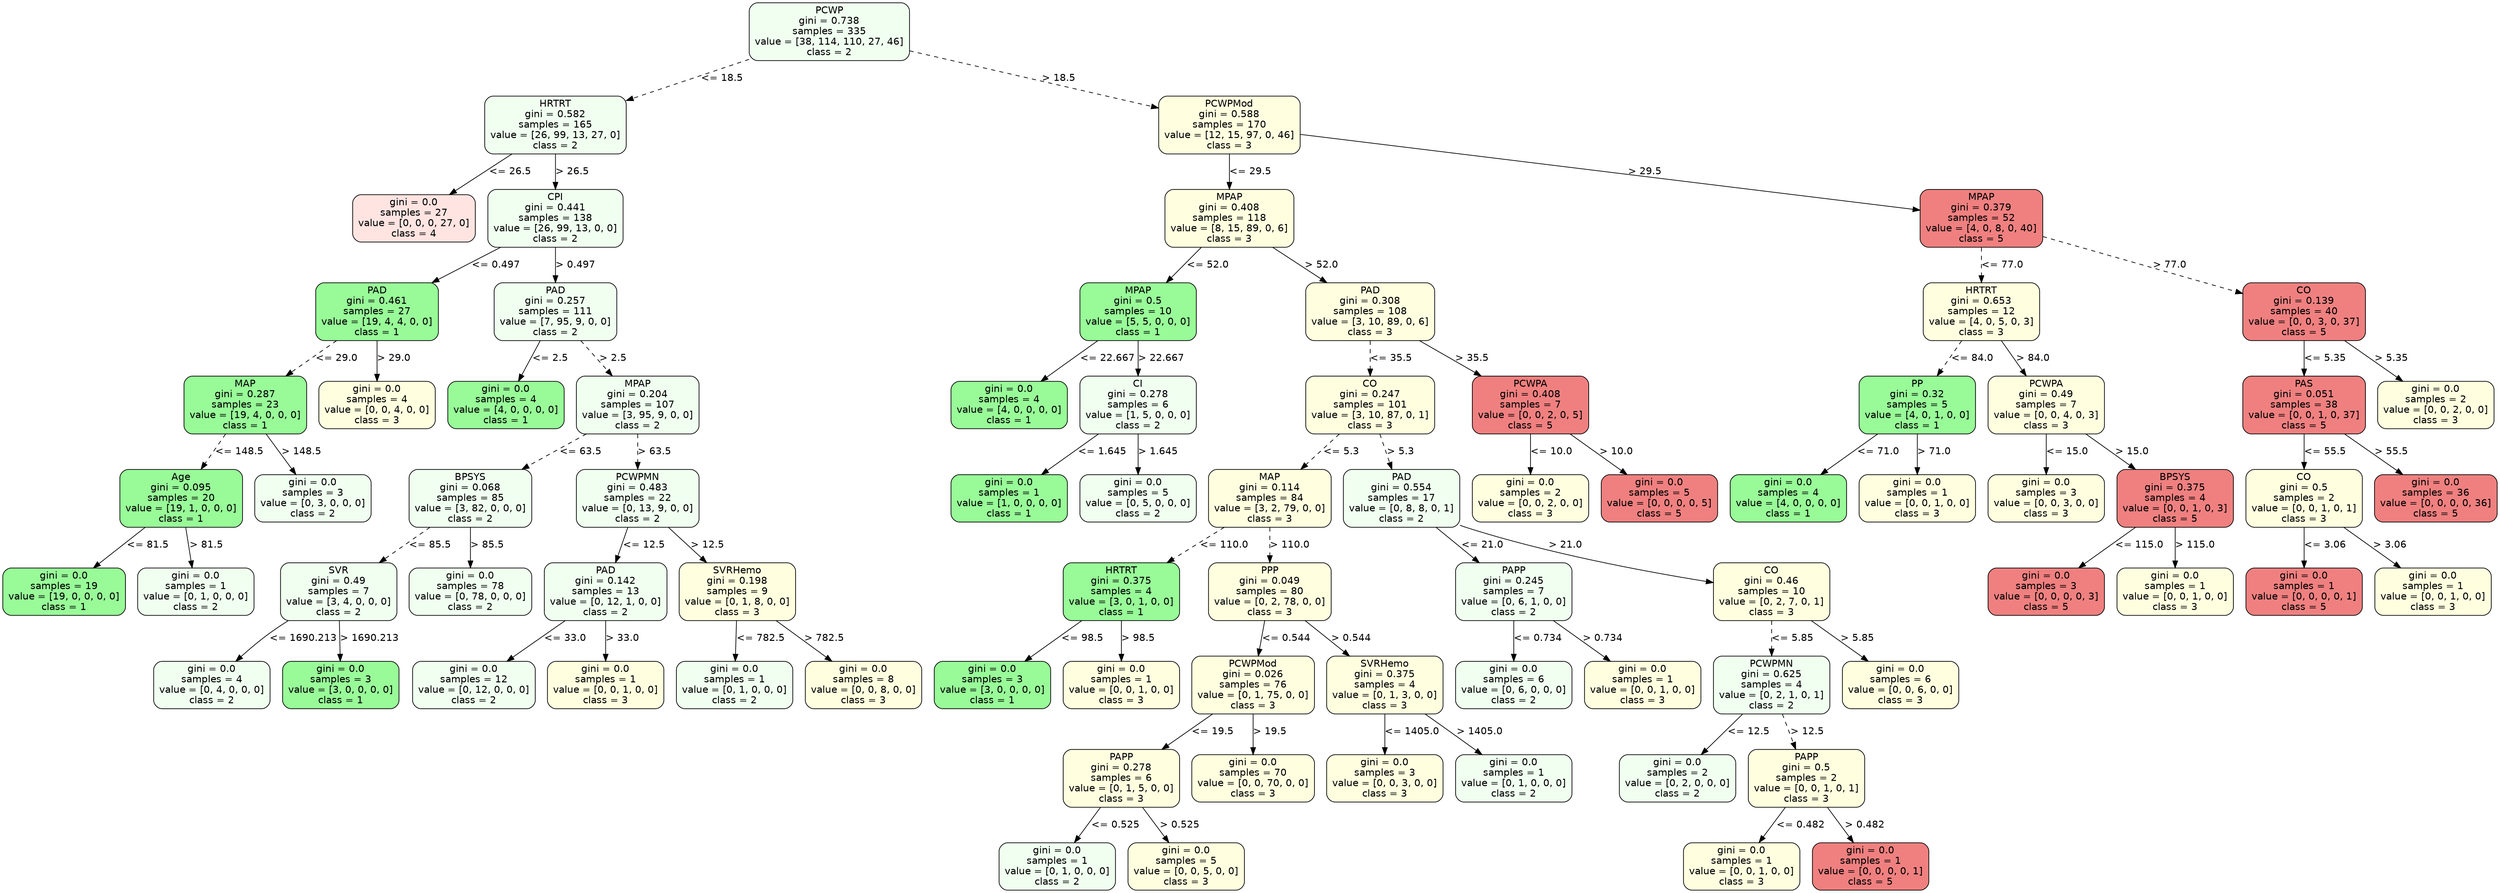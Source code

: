 strict digraph Tree {
	graph [bb="0,0,3056,1274"];
	node [color=black,
		fontname=helvetica,
		label="\N",
		shape=box,
		style="filled, rounded"
	];
	edge [fontname=helvetica];
	0	[fillcolor=honeydew,
		height=1.1528,
		label="PCWP\ngini = 0.738\nsamples = 335\nvalue = [38, 114, 110, 27, 46]\nclass = 2",
		pos="1010.5,1232.5",
		width=2.6667];
	1	[fillcolor=honeydew,
		height=1.1528,
		label="HRTRT\ngini = 0.582\nsamples = 165\nvalue = [26, 99, 13, 27, 0]\nclass = 2",
		pos="674.5,1098.5",
		width=2.3611];
	0 -> 1	[label="<= 18.5",
		labelangle=45,
		labeldistance=2.5,
		lp="877,1165.5",
		op="<=",
		param=18.5,
		pos="e,759.64,1132.9 914.22,1193.7 868.68,1175.8 814.5,1154.5 769.17,1136.7",
		style=dashed];
	26	[fillcolor=lightyellow,
		height=1.1528,
		label="PCWPMod\ngini = 0.588\nsamples = 170\nvalue = [12, 15, 97, 0, 46]\nclass = 3",
		pos="1501.5,1098.5",
		width=2.3611];
	0 -> 26	[label="> 18.5",
		labelangle=-45,
		labeldistance=2.5,
		lp="1291,1165.5",
		op=">",
		param=18.5,
		pos="e,1416.3,1122.4 1106.6,1205.7 1193.3,1182.4 1320.1,1148.3 1406.5,1125",
		style=dashed];
	2	[fillcolor=mistyrose,
		height=0.94444,
		label="gini = 0.0\nsamples = 27\nvalue = [0, 0, 0, 27, 0]\nclass = 4",
		pos="501.5,964.5",
		width=2.0417];
	1 -> 2	[label="<= 26.5",
		lp="617,1031.5",
		op="<=",
		param=26.5,
		pos="e,544.79,998.53 621.18,1056.8 599.44,1040.2 574.4,1021.1 552.86,1004.7",
		style=solid];
	3	[fillcolor=honeydew,
		height=1.1528,
		label="CPI\ngini = 0.441\nsamples = 138\nvalue = [26, 99, 13, 0, 0]\nclass = 2",
		pos="674.5,964.5",
		width=2.25];
	1 -> 3	[label="> 26.5",
		lp="694,1031.5",
		op=">",
		param=26.5,
		pos="e,674.5,1006.3 674.5,1056.8 674.5,1044 674.5,1029.7 674.5,1016.3",
		style=solid];
	4	[fillcolor=palegreen,
		height=1.1528,
		label="PAD\ngini = 0.461\nsamples = 27\nvalue = [19, 4, 4, 0, 0]\nclass = 1",
		pos="456.5,830.5",
		width=2.0417];
	3 -> 4	[label="<= 0.497",
		lp="600,897.5",
		op="<=",
		param=0.497,
		pos="e,523.64,872.15 607.61,923 583.76,908.56 556.74,892.19 532.2,877.34",
		style=solid];
	11	[fillcolor=honeydew,
		height=1.1528,
		label="PAD\ngini = 0.257\nsamples = 111\nvalue = [7, 95, 9, 0, 0]\nclass = 2",
		pos="674.5,830.5",
		width=2.0417];
	3 -> 11	[label="> 0.497",
		lp="697.5,897.5",
		op=">",
		param=0.497,
		pos="e,674.5,872.27 674.5,922.82 674.5,910.02 674.5,895.73 674.5,882.32",
		style=solid];
	5	[fillcolor=palegreen,
		height=1.1528,
		label="MAP\ngini = 0.287\nsamples = 23\nvalue = [19, 4, 0, 0, 0]\nclass = 1",
		pos="294.5,696.5",
		width=2.0417];
	4 -> 5	[label="<= 29.0",
		lp="404,763.5",
		op="<=",
		param=29.0,
		pos="e,344.26,738.05 406.57,788.82 389.4,774.83 370.03,759.04 352.29,744.59",
		style=dashed];
	10	[fillcolor=lightyellow,
		height=0.94444,
		label="gini = 0.0\nsamples = 4\nvalue = [0, 0, 4, 0, 0]\nclass = 3",
		pos="456.5,696.5",
		width=1.9444];
	4 -> 10	[label="> 29.0",
		lp="476,763.5",
		op=">",
		param=29.0,
		pos="e,456.5,730.74 456.5,788.82 456.5,773.68 456.5,756.44 456.5,741.05",
		style=solid];
	6	[fillcolor=palegreen,
		height=1.1528,
		label="Age\ngini = 0.095\nsamples = 20\nvalue = [19, 1, 0, 0, 0]\nclass = 1",
		pos="217.5,562.5",
		width=2.0417];
	5 -> 6	[label="<= 148.5",
		lp="286,629.5",
		op="<=",
		param=148.5,
		pos="e,241.29,604.27 270.77,654.82 263.08,641.64 254.47,626.89 246.45,613.14",
		style=dashed];
	9	[fillcolor=honeydew,
		height=0.94444,
		label="gini = 0.0\nsamples = 3\nvalue = [0, 3, 0, 0, 0]\nclass = 2",
		pos="379.5,562.5",
		width=1.9444];
	5 -> 9	[label="> 148.5",
		lp="363.5,629.5",
		op=">",
		param=148.5,
		pos="e,358.09,596.74 320.7,654.82 330.82,639.1 342.4,621.11 352.59,605.29",
		style=solid];
	7	[fillcolor=palegreen,
		height=0.94444,
		label="gini = 0.0\nsamples = 19\nvalue = [19, 0, 0, 0, 0]\nclass = 1",
		pos="73.5,428.5",
		width=2.0417];
	6 -> 7	[label="<= 81.5",
		lp="174,495.5",
		op="<=",
		param=81.5,
		pos="e,109.77,462.74 173.12,520.82 155.33,504.51 134.89,485.78 117.18,469.54",
		style=solid];
	8	[fillcolor=honeydew,
		height=0.94444,
		label="gini = 0.0\nsamples = 1\nvalue = [0, 1, 0, 0, 0]\nclass = 2",
		pos="235.5,428.5",
		width=1.9444];
	6 -> 8	[label="> 81.5",
		lp="247,495.5",
		op=">",
		param=81.5,
		pos="e,230.97,462.74 223.05,520.82 225.11,505.68 227.46,488.44 229.56,473.05",
		style=solid];
	12	[fillcolor=palegreen,
		height=0.94444,
		label="gini = 0.0\nsamples = 4\nvalue = [4, 0, 0, 0, 0]\nclass = 1",
		pos="614.5,696.5",
		width=1.9444];
	11 -> 12	[label="<= 2.5",
		lp="666.5,763.5",
		op="<=",
		param=2.5,
		pos="e,629.61,730.74 656.01,788.82 648.99,773.39 640.99,755.78 633.89,740.17",
		style=solid];
	13	[fillcolor=honeydew,
		height=1.1528,
		label="MPAP\ngini = 0.204\nsamples = 107\nvalue = [3, 95, 9, 0, 0]\nclass = 2",
		pos="776.5,696.5",
		width=2.0417];
	11 -> 13	[label="> 2.5",
		lp="745,763.5",
		op=">",
		param=2.5,
		pos="e,744.99,738.27 705.94,788.82 716.31,775.39 727.96,760.32 738.75,746.35",
		style=dashed];
	14	[fillcolor=honeydew,
		height=1.1528,
		label="BPSYS\ngini = 0.068\nsamples = 85\nvalue = [3, 82, 0, 0, 0]\nclass = 2",
		pos="572.5,562.5",
		width=2.0417];
	13 -> 14	[label="<= 63.5",
		lp="705,629.5",
		op="<=",
		param=63.5,
		pos="e,635.33,604.15 713.91,655 691.79,640.68 666.74,624.48 643.94,609.73",
		style=dashed];
	19	[fillcolor=honeydew,
		height=1.1528,
		label="PCWPMN\ngini = 0.483\nsamples = 22\nvalue = [0, 13, 9, 0, 0]\nclass = 2",
		pos="776.5,562.5",
		width=2.0417];
	13 -> 19	[label="> 63.5",
		lp="796,629.5",
		op=">",
		param=63.5,
		pos="e,776.5,604.27 776.5,654.82 776.5,642.02 776.5,627.73 776.5,614.32",
		style=dashed];
	15	[fillcolor=honeydew,
		height=1.1528,
		label="SVR\ngini = 0.49\nsamples = 7\nvalue = [3, 4, 0, 0, 0]\nclass = 2",
		pos="410.5,428.5",
		width=1.9444];
	14 -> 15	[label="<= 85.5",
		lp="520,495.5",
		op="<=",
		param=85.5,
		pos="e,460.26,470.05 522.57,520.82 505.4,506.83 486.03,491.04 468.29,476.59",
		style=dashed];
	18	[fillcolor=honeydew,
		height=0.94444,
		label="gini = 0.0\nsamples = 78\nvalue = [0, 78, 0, 0, 0]\nclass = 2",
		pos="572.5,428.5",
		width=2.0417];
	14 -> 18	[label="> 85.5",
		lp="592,495.5",
		op=">",
		param=85.5,
		pos="e,572.5,462.74 572.5,520.82 572.5,505.68 572.5,488.44 572.5,473.05",
		style=solid];
	16	[fillcolor=honeydew,
		height=0.94444,
		label="gini = 0.0\nsamples = 4\nvalue = [0, 4, 0, 0, 0]\nclass = 2",
		pos="254.5,294.5",
		width=1.9444];
	15 -> 16	[label="<= 1690.213",
		lp="369,361.5",
		op="<=",
		param=1690.213,
		pos="e,286.87,328.72 352.95,386.89 345.27,381.05 337.61,374.99 330.5,369 318.29,358.72 305.61,346.94 294.18,335.87",
		style=solid];
	17	[fillcolor=palegreen,
		height=0.94444,
		label="gini = 0.0\nsamples = 3\nvalue = [3, 0, 0, 0, 0]\nclass = 1",
		pos="412.5,294.5",
		width=1.9444];
	15 -> 17	[label="> 1690.213",
		lp="447,361.5",
		op=">",
		param=1690.213,
		pos="e,412,328.74 411.12,386.82 411.35,371.68 411.61,354.44 411.84,339.05",
		style=solid];
	20	[fillcolor=honeydew,
		height=1.1528,
		label="PAD\ngini = 0.142\nsamples = 13\nvalue = [0, 12, 1, 0, 0]\nclass = 2",
		pos="737.5,428.5",
		width=2.0417];
	19 -> 20	[label="<= 12.5",
		lp="782,495.5",
		op="<=",
		param=12.5,
		pos="e,749.55,470.27 764.48,520.82 760.66,507.9 756.39,493.45 752.4,479.92",
		style=solid];
	23	[fillcolor=lightyellow,
		height=1.1528,
		label="SVRHemo\ngini = 0.198\nsamples = 9\nvalue = [0, 1, 8, 0, 0]\nclass = 3",
		pos="899.5,428.5",
		width=1.9444];
	19 -> 23	[label="> 12.5",
		lp="862,495.5",
		op=">",
		param=12.5,
		pos="e,861.51,470.27 814.41,520.82 827.03,507.27 841.22,492.04 854.34,477.96",
		style=solid];
	21	[fillcolor=honeydew,
		height=0.94444,
		label="gini = 0.0\nsamples = 12\nvalue = [0, 12, 0, 0, 0]\nclass = 2",
		pos="575.5,294.5",
		width=2.0417];
	20 -> 21	[label="<= 33.0",
		lp="685,361.5",
		op="<=",
		param=33.0,
		pos="e,616.04,328.53 687.57,386.82 667.3,370.3 643.97,351.29 623.86,334.9",
		style=solid];
	22	[fillcolor=lightyellow,
		height=0.94444,
		label="gini = 0.0\nsamples = 1\nvalue = [0, 0, 1, 0, 0]\nclass = 3",
		pos="737.5,294.5",
		width=1.9444];
	20 -> 22	[label="> 33.0",
		lp="757,361.5",
		op=">",
		param=33.0,
		pos="e,737.5,328.74 737.5,386.82 737.5,371.68 737.5,354.44 737.5,339.05",
		style=solid];
	24	[fillcolor=honeydew,
		height=0.94444,
		label="gini = 0.0\nsamples = 1\nvalue = [0, 1, 0, 0, 0]\nclass = 2",
		pos="895.5,294.5",
		width=1.9444];
	23 -> 24	[label="<= 782.5",
		lp="926,361.5",
		op="<=",
		param=782.5,
		pos="e,896.51,328.74 898.27,386.82 897.81,371.68 897.29,354.44 896.82,339.05",
		style=solid];
	25	[fillcolor=lightyellow,
		height=0.94444,
		label="gini = 0.0\nsamples = 8\nvalue = [0, 0, 8, 0, 0]\nclass = 3",
		pos="1053.5,294.5",
		width=1.9444];
	23 -> 25	[label="> 782.5",
		lp="1004.5,361.5",
		op=">",
		param=782.5,
		pos="e,1015,328.53 946.96,386.82 966.15,370.37 988.22,351.46 1007.3,335.12",
		style=solid];
	27	[fillcolor=lightyellow,
		height=1.1528,
		label="MPAP\ngini = 0.408\nsamples = 118\nvalue = [8, 15, 89, 0, 6]\nclass = 3",
		pos="1501.5,964.5",
		width=2.1528];
	26 -> 27	[label="<= 29.5",
		lp="1525,1031.5",
		op="<=",
		param=29.5,
		pos="e,1501.5,1006.3 1501.5,1056.8 1501.5,1044 1501.5,1029.7 1501.5,1016.3",
		style=solid];
	62	[fillcolor=lightcoral,
		height=1.1528,
		label="MPAP\ngini = 0.379\nsamples = 52\nvalue = [4, 0, 8, 0, 40]\nclass = 5",
		pos="2425.5,964.5",
		width=2.0417];
	26 -> 62	[label="> 29.5",
		lp="2011,1031.5",
		op=">",
		param=29.5,
		pos="e,2351.8,976.03 1586.8,1085.3 1763.3,1060.1 2166.8,1002.5 2341.9,977.45",
		style=solid];
	28	[fillcolor=palegreen,
		height=1.1528,
		label="MPAP\ngini = 0.5\nsamples = 10\nvalue = [5, 5, 0, 0, 0]\nclass = 1",
		pos="1390.5,830.5",
		width=1.9444];
	27 -> 28	[label="<= 52.0",
		lp="1473,897.5",
		op="<=",
		param=52.0,
		pos="e,1424.8,872.27 1467.3,922.82 1455.9,909.27 1443.1,894.04 1431.3,879.96",
		style=solid];
	33	[fillcolor=lightyellow,
		height=1.1528,
		label="PAD\ngini = 0.308\nsamples = 108\nvalue = [3, 10, 89, 0, 6]\nclass = 3",
		pos="1675.5,830.5",
		width=2.1528];
	27 -> 33	[label="> 52.0",
		lp="1614,897.5",
		op=">",
		param=52.0,
		pos="e,1622.1,872.05 1555.1,922.82 1573.7,908.7 1594.7,892.76 1613.9,878.2",
		style=solid];
	29	[fillcolor=palegreen,
		height=0.94444,
		label="gini = 0.0\nsamples = 4\nvalue = [4, 0, 0, 0, 0]\nclass = 1",
		pos="1232.5,696.5",
		width=1.9444];
	28 -> 29	[label="<= 22.667",
		lp="1347.5,763.5",
		op="<=",
		param=22.667,
		pos="e,1272,730.53 1341.8,788.82 1322.1,772.37 1299.5,753.46 1279.9,737.12",
		style=solid];
	30	[fillcolor=honeydew,
		height=1.1528,
		label="CI\ngini = 0.278\nsamples = 6\nvalue = [1, 5, 0, 0, 0]\nclass = 2",
		pos="1390.5,696.5",
		width=1.9444];
	28 -> 30	[label="> 22.667",
		lp="1417.5,763.5",
		op=">",
		param=22.667,
		pos="e,1390.5,738.27 1390.5,788.82 1390.5,776.02 1390.5,761.73 1390.5,748.32",
		style=solid];
	31	[fillcolor=palegreen,
		height=0.94444,
		label="gini = 0.0\nsamples = 1\nvalue = [1, 0, 0, 0, 0]\nclass = 1",
		pos="1232.5,562.5",
		width=1.9444];
	30 -> 31	[label="<= 1.645",
		lp="1344,629.5",
		op="<=",
		param=1.645,
		pos="e,1272,596.53 1341.8,654.82 1322.1,638.37 1299.5,619.46 1279.9,603.12",
		style=solid];
	32	[fillcolor=honeydew,
		height=0.94444,
		label="gini = 0.0\nsamples = 5\nvalue = [0, 5, 0, 0, 0]\nclass = 2",
		pos="1390.5,562.5",
		width=1.9444];
	30 -> 32	[label="> 1.645",
		lp="1413.5,629.5",
		op=">",
		param=1.645,
		pos="e,1390.5,596.74 1390.5,654.82 1390.5,639.68 1390.5,622.44 1390.5,607.05",
		style=solid];
	34	[fillcolor=lightyellow,
		height=1.1528,
		label="CO\ngini = 0.247\nsamples = 101\nvalue = [3, 10, 87, 0, 1]\nclass = 3",
		pos="1675.5,696.5",
		width=2.1528];
	33 -> 34	[label="<= 35.5",
		lp="1699,763.5",
		op="<=",
		param=35.5,
		pos="e,1675.5,738.27 1675.5,788.82 1675.5,776.02 1675.5,761.73 1675.5,748.32",
		style=dashed];
	59	[fillcolor=lightcoral,
		height=1.1528,
		label="PCWPA\ngini = 0.408\nsamples = 7\nvalue = [0, 0, 2, 0, 5]\nclass = 5",
		pos="1872.5,696.5",
		width=1.9444];
	33 -> 59	[label="> 35.5",
		lp="1800,763.5",
		op=">",
		param=35.5,
		pos="e,1811.8,738.15 1735.9,789 1757.3,774.68 1781.5,758.48 1803.5,743.73",
		style=solid];
	35	[fillcolor=lightyellow,
		height=1.1528,
		label="MAP\ngini = 0.114\nsamples = 84\nvalue = [3, 2, 79, 0, 0]\nclass = 3",
		pos="1552.5,562.5",
		width=2.0417];
	34 -> 35	[label="<= 5.3",
		lp="1638.5,629.5",
		op="<=",
		param=5.3,
		pos="e,1590.5,604.27 1637.6,654.82 1625,641.27 1610.8,626.04 1597.7,611.96",
		style=dashed];
	48	[fillcolor=honeydew,
		height=1.1528,
		label="PAD\ngini = 0.554\nsamples = 17\nvalue = [0, 8, 8, 0, 1]\nclass = 2",
		pos="1714.5,562.5",
		width=1.9444];
	34 -> 48	[label="> 5.3",
		lp="1712,629.5",
		op=">",
		param=5.3,
		pos="e,1702.5,604.27 1687.5,654.82 1691.3,641.9 1695.6,627.45 1699.6,613.92",
		style=dashed];
	36	[fillcolor=palegreen,
		height=1.1528,
		label="HRTRT\ngini = 0.375\nsamples = 4\nvalue = [3, 0, 1, 0, 0]\nclass = 1",
		pos="1369.5,428.5",
		width=1.9444];
	35 -> 36	[label="<= 110.0",
		lp="1494,495.5",
		op="<=",
		param=110.0,
		pos="e,1425.7,470.05 1496.1,520.82 1476.4,506.64 1454.2,490.62 1434,476",
		style=dashed];
	39	[fillcolor=lightyellow,
		height=1.1528,
		label="PPP\ngini = 0.049\nsamples = 80\nvalue = [0, 2, 78, 0, 0]\nclass = 3",
		pos="1552.5,428.5",
		width=2.0417];
	35 -> 39	[label="> 110.0",
		lp="1575.5,495.5",
		op=">",
		param=110.0,
		pos="e,1552.5,470.27 1552.5,520.82 1552.5,508.02 1552.5,493.73 1552.5,480.32",
		style=dashed];
	37	[fillcolor=palegreen,
		height=0.94444,
		label="gini = 0.0\nsamples = 3\nvalue = [3, 0, 0, 0, 0]\nclass = 1",
		pos="1211.5,294.5",
		width=1.9444];
	36 -> 37	[label="<= 98.5",
		lp="1319,361.5",
		op="<=",
		param=98.5,
		pos="e,1251,328.53 1320.8,386.82 1301.1,370.37 1278.5,351.46 1258.9,335.12",
		style=solid];
	38	[fillcolor=lightyellow,
		height=0.94444,
		label="gini = 0.0\nsamples = 1\nvalue = [0, 0, 1, 0, 0]\nclass = 3",
		pos="1369.5,294.5",
		width=1.9444];
	36 -> 38	[label="> 98.5",
		lp="1389,361.5",
		op=">",
		param=98.5,
		pos="e,1369.5,328.74 1369.5,386.82 1369.5,371.68 1369.5,354.44 1369.5,339.05",
		style=solid];
	40	[fillcolor=lightyellow,
		height=1.1528,
		label="PCWPMod\ngini = 0.026\nsamples = 76\nvalue = [0, 1, 75, 0, 0]\nclass = 3",
		pos="1531.5,294.5",
		width=2.0417];
	39 -> 40	[label="<= 0.544",
		lp="1571,361.5",
		op="<=",
		param=0.544,
		pos="e,1538,336.27 1546,386.82 1544,374.02 1541.7,359.73 1539.6,346.32",
		style=solid];
	45	[fillcolor=lightyellow,
		height=1.1528,
		label="SVRHemo\ngini = 0.375\nsamples = 4\nvalue = [0, 1, 3, 0, 0]\nclass = 3",
		pos="1693.5,294.5",
		width=1.9444];
	39 -> 45	[label="> 0.544",
		lp="1650.5,361.5",
		op=">",
		param=0.544,
		pos="e,1649.9,336.27 1596,386.82 1610.7,373.02 1627.3,357.48 1642.6,343.18",
		style=solid];
	41	[fillcolor=lightyellow,
		height=1.1528,
		label="PAPP\ngini = 0.278\nsamples = 6\nvalue = [0, 1, 5, 0, 0]\nclass = 3",
		pos="1369.5,160.5",
		width=1.9444];
	40 -> 41	[label="<= 19.5",
		lp="1479,227.5",
		op="<=",
		param=19.5,
		pos="e,1419.3,202.05 1481.6,252.82 1464.4,238.83 1445,223.04 1427.3,208.59",
		style=solid];
	44	[fillcolor=lightyellow,
		height=0.94444,
		label="gini = 0.0\nsamples = 70\nvalue = [0, 0, 70, 0, 0]\nclass = 3",
		pos="1531.5,160.5",
		width=2.0417];
	40 -> 44	[label="> 19.5",
		lp="1551,227.5",
		op=">",
		param=19.5,
		pos="e,1531.5,194.74 1531.5,252.82 1531.5,237.68 1531.5,220.44 1531.5,205.05",
		style=solid];
	42	[fillcolor=honeydew,
		height=0.94444,
		label="gini = 0.0\nsamples = 1\nvalue = [0, 1, 0, 0, 0]\nclass = 2",
		pos="1290.5,34",
		width=1.9444];
	41 -> 42	[label="<= 0.525",
		lp="1360,93.5",
		op="<=",
		param=0.525,
		pos="e,1311.7,68.379 1343.6,118.73 1335.1,105.35 1325.7,90.465 1317.1,76.995",
		style=solid];
	43	[fillcolor=lightyellow,
		height=0.94444,
		label="gini = 0.0\nsamples = 5\nvalue = [0, 0, 5, 0, 0]\nclass = 3",
		pos="1448.5,34",
		width=1.9444];
	41 -> 43	[label="> 0.525",
		lp="1439.5,93.5",
		op=">",
		param=0.525,
		pos="e,1427.3,68.379 1395.4,118.73 1403.9,105.35 1413.3,90.465 1421.9,76.995",
		style=solid];
	46	[fillcolor=lightyellow,
		height=0.94444,
		label="gini = 0.0\nsamples = 3\nvalue = [0, 0, 3, 0, 0]\nclass = 3",
		pos="1693.5,160.5",
		width=1.9444];
	45 -> 46	[label="<= 1405.0",
		lp="1724.5,227.5",
		op="<=",
		param=1405.0,
		pos="e,1693.5,194.74 1693.5,252.82 1693.5,237.68 1693.5,220.44 1693.5,205.05",
		style=solid];
	47	[fillcolor=honeydew,
		height=0.94444,
		label="gini = 0.0\nsamples = 1\nvalue = [0, 1, 0, 0, 0]\nclass = 2",
		pos="1851.5,160.5",
		width=1.9444];
	45 -> 47	[label="> 1405.0",
		lp="1804.5,227.5",
		op=">",
		param=1405.0,
		pos="e,1812,194.53 1742.2,252.82 1761.9,236.37 1784.5,217.46 1804.1,201.12",
		style=solid];
	49	[fillcolor=honeydew,
		height=1.1528,
		label="PAPP\ngini = 0.245\nsamples = 7\nvalue = [0, 6, 1, 0, 0]\nclass = 2",
		pos="1851.5,428.5",
		width=1.9444];
	48 -> 49	[label="<= 21.0",
		lp="1811,495.5",
		op="<=",
		param=21.0,
		pos="e,1809.2,470.27 1756.7,520.82 1770.9,507.14 1786.9,491.76 1801.6,477.57",
		style=solid];
	52	[fillcolor=lightyellow,
		height=1.1528,
		label="CO\ngini = 0.46\nsamples = 10\nvalue = [0, 2, 7, 0, 1]\nclass = 3",
		pos="2167.5,428.5",
		width=1.9444];
	48 -> 52	[label="> 21.0",
		lp="1914,495.5",
		op=">",
		param=21.0,
		pos="e,2097.5,441.56 1784.8,524.45 1787.7,523.23 1790.6,522.08 1793.5,521 1892,484.3 2010.5,458.17 2087.4,443.47",
		style=solid];
	50	[fillcolor=honeydew,
		height=0.94444,
		label="gini = 0.0\nsamples = 6\nvalue = [0, 6, 0, 0, 0]\nclass = 2",
		pos="1851.5,294.5",
		width=1.9444];
	49 -> 50	[label="<= 0.734",
		lp="1879,361.5",
		op="<=",
		param=0.734,
		pos="e,1851.5,328.74 1851.5,386.82 1851.5,371.68 1851.5,354.44 1851.5,339.05",
		style=solid];
	51	[fillcolor=lightyellow,
		height=0.94444,
		label="gini = 0.0\nsamples = 1\nvalue = [0, 0, 1, 0, 0]\nclass = 3",
		pos="2009.5,294.5",
		width=1.9444];
	49 -> 51	[label="> 0.734",
		lp="1958.5,361.5",
		op=">",
		param=0.734,
		pos="e,1970,328.53 1900.2,386.82 1919.9,370.37 1942.5,351.46 1962.1,335.12",
		style=solid];
	53	[fillcolor=honeydew,
		height=1.1528,
		label="PCWPMN\ngini = 0.625\nsamples = 4\nvalue = [0, 2, 1, 0, 1]\nclass = 2",
		pos="2167.5,294.5",
		width=1.9444];
	52 -> 53	[label="<= 5.85",
		lp="2191,361.5",
		op="<=",
		param=5.85,
		pos="e,2167.5,336.27 2167.5,386.82 2167.5,374.02 2167.5,359.73 2167.5,346.32",
		style=dashed];
	58	[fillcolor=lightyellow,
		height=0.94444,
		label="gini = 0.0\nsamples = 6\nvalue = [0, 0, 6, 0, 0]\nclass = 3",
		pos="2325.5,294.5",
		width=1.9444];
	52 -> 58	[label="> 5.85",
		lp="2271,361.5",
		op=">",
		param=5.85,
		pos="e,2286,328.53 2216.2,386.82 2235.9,370.37 2258.5,351.46 2278.1,335.12",
		style=solid];
	54	[fillcolor=honeydew,
		height=0.94444,
		label="gini = 0.0\nsamples = 2\nvalue = [0, 2, 0, 0, 0]\nclass = 2",
		pos="2053.5,160.5",
		width=1.9444];
	53 -> 54	[label="<= 12.5",
		lp="2138,227.5",
		op="<=",
		param=12.5,
		pos="e,2082.2,194.74 2132.4,252.82 2118.5,236.8 2102.7,218.45 2088.8,202.41",
		style=solid];
	55	[fillcolor=lightyellow,
		height=1.1528,
		label="PAPP\ngini = 0.5\nsamples = 2\nvalue = [0, 0, 1, 0, 1]\nclass = 3",
		pos="2211.5,160.5",
		width=1.9444];
	53 -> 55	[label="> 12.5",
		lp="2211,227.5",
		op=">",
		param=12.5,
		pos="e,2197.9,202.27 2181.1,252.82 2185.4,239.9 2190.2,225.45 2194.7,211.92",
		style=dashed];
	56	[fillcolor=lightyellow,
		height=0.94444,
		label="gini = 0.0\nsamples = 1\nvalue = [0, 0, 1, 0, 0]\nclass = 3",
		pos="2132.5,34",
		width=1.9444];
	55 -> 56	[label="<= 0.482",
		lp="2202,93.5",
		op="<=",
		param=0.482,
		pos="e,2153.7,68.379 2185.6,118.73 2177.1,105.35 2167.7,90.465 2159.1,76.995",
		style=solid];
	57	[fillcolor=lightcoral,
		height=0.94444,
		label="gini = 0.0\nsamples = 1\nvalue = [0, 0, 0, 0, 1]\nclass = 5",
		pos="2290.5,34",
		width=1.9444];
	55 -> 57	[label="> 0.482",
		lp="2281.5,93.5",
		op=">",
		param=0.482,
		pos="e,2269.3,68.379 2237.4,118.73 2245.9,105.35 2255.3,90.465 2263.9,76.995",
		style=solid];
	60	[fillcolor=lightyellow,
		height=0.94444,
		label="gini = 0.0\nsamples = 2\nvalue = [0, 0, 2, 0, 0]\nclass = 3",
		pos="1872.5,562.5",
		width=1.9444];
	59 -> 60	[label="<= 10.0",
		lp="1896,629.5",
		op="<=",
		param=10.0,
		pos="e,1872.5,596.74 1872.5,654.82 1872.5,639.68 1872.5,622.44 1872.5,607.05",
		style=solid];
	61	[fillcolor=lightcoral,
		height=0.94444,
		label="gini = 0.0\nsamples = 5\nvalue = [0, 0, 0, 0, 5]\nclass = 5",
		pos="2030.5,562.5",
		width=1.9444];
	59 -> 61	[label="> 10.0",
		lp="1976,629.5",
		op=">",
		param=10.0,
		pos="e,1991,596.53 1921.2,654.82 1940.9,638.37 1963.5,619.46 1983.1,603.12",
		style=solid];
	63	[fillcolor=lightyellow,
		height=1.1528,
		label="HRTRT\ngini = 0.653\nsamples = 12\nvalue = [4, 0, 5, 0, 3]\nclass = 3",
		pos="2425.5,830.5",
		width=1.9444];
	62 -> 63	[label="<= 77.0",
		lp="2449,897.5",
		op="<=",
		param=77.0,
		pos="e,2425.5,872.27 2425.5,922.82 2425.5,910.02 2425.5,895.73 2425.5,882.32",
		style=dashed];
	72	[fillcolor=lightcoral,
		height=1.1528,
		label="CO\ngini = 0.139\nsamples = 40\nvalue = [0, 0, 3, 0, 37]\nclass = 5",
		pos="2820.5,830.5",
		width=2.0417];
	62 -> 72	[label="> 77.0",
		lp="2655,897.5",
		op=">",
		param=77.0,
		pos="e,2746.7,856.16 2499.3,938.83 2566.8,916.27 2666.6,882.94 2737,859.42",
		style=dashed];
	64	[fillcolor=palegreen,
		height=1.1528,
		label="PP\ngini = 0.32\nsamples = 5\nvalue = [4, 0, 1, 0, 0]\nclass = 1",
		pos="2346.5,696.5",
		width=1.9444];
	63 -> 64	[label="<= 84.0",
		lp="2412,763.5",
		op="<=",
		param=84.0,
		pos="e,2370.9,738.27 2401.2,788.82 2393.3,775.64 2384.4,760.89 2376.2,747.14",
		style=dashed];
	67	[fillcolor=lightyellow,
		height=1.1528,
		label="PCWPA\ngini = 0.49\nsamples = 7\nvalue = [0, 0, 4, 0, 3]\nclass = 3",
		pos="2504.5,696.5",
		width=1.9444];
	63 -> 67	[label="> 84.0",
		lp="2487,763.5",
		op=">",
		param=84.0,
		pos="e,2480.1,738.27 2449.8,788.82 2457.7,775.64 2466.6,760.89 2474.8,747.14",
		style=solid];
	65	[fillcolor=palegreen,
		height=0.94444,
		label="gini = 0.0\nsamples = 4\nvalue = [4, 0, 0, 0, 0]\nclass = 1",
		pos="2188.5,562.5",
		width=1.9444];
	64 -> 65	[label="<= 71.0",
		lp="2296,629.5",
		op="<=",
		param=71.0,
		pos="e,2228,596.53 2297.8,654.82 2278.1,638.37 2255.5,619.46 2235.9,603.12",
		style=solid];
	66	[fillcolor=lightyellow,
		height=0.94444,
		label="gini = 0.0\nsamples = 1\nvalue = [0, 0, 1, 0, 0]\nclass = 3",
		pos="2346.5,562.5",
		width=1.9444];
	64 -> 66	[label="> 71.0",
		lp="2366,629.5",
		op=">",
		param=71.0,
		pos="e,2346.5,596.74 2346.5,654.82 2346.5,639.68 2346.5,622.44 2346.5,607.05",
		style=solid];
	68	[fillcolor=lightyellow,
		height=0.94444,
		label="gini = 0.0\nsamples = 3\nvalue = [0, 0, 3, 0, 0]\nclass = 3",
		pos="2504.5,562.5",
		width=1.9444];
	67 -> 68	[label="<= 15.0",
		lp="2528,629.5",
		op="<=",
		param=15.0,
		pos="e,2504.5,596.74 2504.5,654.82 2504.5,639.68 2504.5,622.44 2504.5,607.05",
		style=solid];
	69	[fillcolor=lightcoral,
		height=1.1528,
		label="BPSYS\ngini = 0.375\nsamples = 4\nvalue = [0, 0, 1, 0, 3]\nclass = 5",
		pos="2662.5,562.5",
		width=1.9444];
	67 -> 69	[label="> 15.0",
		lp="2608,629.5",
		op=">",
		param=15.0,
		pos="e,2614,604.05 2553.2,654.82 2569.9,640.83 2588.8,625.04 2606.1,610.59",
		style=solid];
	70	[fillcolor=lightcoral,
		height=0.94444,
		label="gini = 0.0\nsamples = 3\nvalue = [0, 0, 0, 0, 3]\nclass = 5",
		pos="2504.5,428.5",
		width=1.9444];
	69 -> 70	[label="<= 115.0",
		lp="2616,495.5",
		op="<=",
		param=115.0,
		pos="e,2544,462.53 2613.8,520.82 2594.1,504.37 2571.5,485.46 2551.9,469.12",
		style=solid];
	71	[fillcolor=lightyellow,
		height=0.94444,
		label="gini = 0.0\nsamples = 1\nvalue = [0, 0, 1, 0, 0]\nclass = 3",
		pos="2662.5,428.5",
		width=1.9444];
	69 -> 71	[label="> 115.0",
		lp="2685.5,495.5",
		op=">",
		param=115.0,
		pos="e,2662.5,462.74 2662.5,520.82 2662.5,505.68 2662.5,488.44 2662.5,473.05",
		style=solid];
	73	[fillcolor=lightcoral,
		height=1.1528,
		label="PAS\ngini = 0.051\nsamples = 38\nvalue = [0, 0, 1, 0, 37]\nclass = 5",
		pos="2820.5,696.5",
		width=2.0417];
	72 -> 73	[label="<= 5.35",
		lp="2844,763.5",
		op="<=",
		param=5.35,
		pos="e,2820.5,738.27 2820.5,788.82 2820.5,776.02 2820.5,761.73 2820.5,748.32",
		style=solid];
	78	[fillcolor=lightyellow,
		height=0.94444,
		label="gini = 0.0\nsamples = 2\nvalue = [0, 0, 2, 0, 0]\nclass = 3",
		pos="2982.5,696.5",
		width=1.9444];
	72 -> 78	[label="> 5.35",
		lp="2926,763.5",
		op=">",
		param=5.35,
		pos="e,2942,730.53 2870.4,788.82 2890.7,772.3 2914,753.29 2934.1,736.9",
		style=solid];
	74	[fillcolor=lightyellow,
		height=1.1528,
		label="CO\ngini = 0.5\nsamples = 2\nvalue = [0, 0, 1, 0, 1]\nclass = 3",
		pos="2820.5,562.5",
		width=1.9444];
	73 -> 74	[label="<= 55.5",
		lp="2844,629.5",
		op="<=",
		param=55.5,
		pos="e,2820.5,604.27 2820.5,654.82 2820.5,642.02 2820.5,627.73 2820.5,614.32",
		style=solid];
	77	[fillcolor=lightcoral,
		height=0.94444,
		label="gini = 0.0\nsamples = 36\nvalue = [0, 0, 0, 0, 36]\nclass = 5",
		pos="2982.5,562.5",
		width=2.0417];
	73 -> 77	[label="> 55.5",
		lp="2926,629.5",
		op=">",
		param=55.5,
		pos="e,2942,596.53 2870.4,654.82 2890.7,638.3 2914,619.29 2934.1,602.9",
		style=solid];
	75	[fillcolor=lightcoral,
		height=0.94444,
		label="gini = 0.0\nsamples = 1\nvalue = [0, 0, 0, 0, 1]\nclass = 5",
		pos="2820.5,428.5",
		width=1.9444];
	74 -> 75	[label="<= 3.06",
		lp="2844,495.5",
		op="<=",
		param=3.06,
		pos="e,2820.5,462.74 2820.5,520.82 2820.5,505.68 2820.5,488.44 2820.5,473.05",
		style=solid];
	76	[fillcolor=lightyellow,
		height=0.94444,
		label="gini = 0.0\nsamples = 1\nvalue = [0, 0, 1, 0, 0]\nclass = 3",
		pos="2978.5,428.5",
		width=1.9444];
	74 -> 76	[label="> 3.06",
		lp="2924,495.5",
		op=">",
		param=3.06,
		pos="e,2939,462.53 2869.2,520.82 2888.9,504.37 2911.5,485.46 2931.1,469.12",
		style=solid];
}
